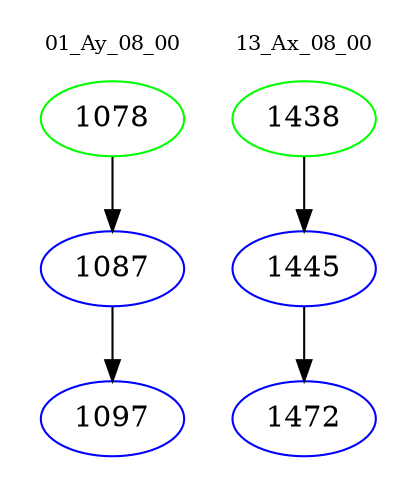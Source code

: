 digraph{
subgraph cluster_0 {
color = white
label = "01_Ay_08_00";
fontsize=10;
T0_1078 [label="1078", color="green"]
T0_1078 -> T0_1087 [color="black"]
T0_1087 [label="1087", color="blue"]
T0_1087 -> T0_1097 [color="black"]
T0_1097 [label="1097", color="blue"]
}
subgraph cluster_1 {
color = white
label = "13_Ax_08_00";
fontsize=10;
T1_1438 [label="1438", color="green"]
T1_1438 -> T1_1445 [color="black"]
T1_1445 [label="1445", color="blue"]
T1_1445 -> T1_1472 [color="black"]
T1_1472 [label="1472", color="blue"]
}
}
